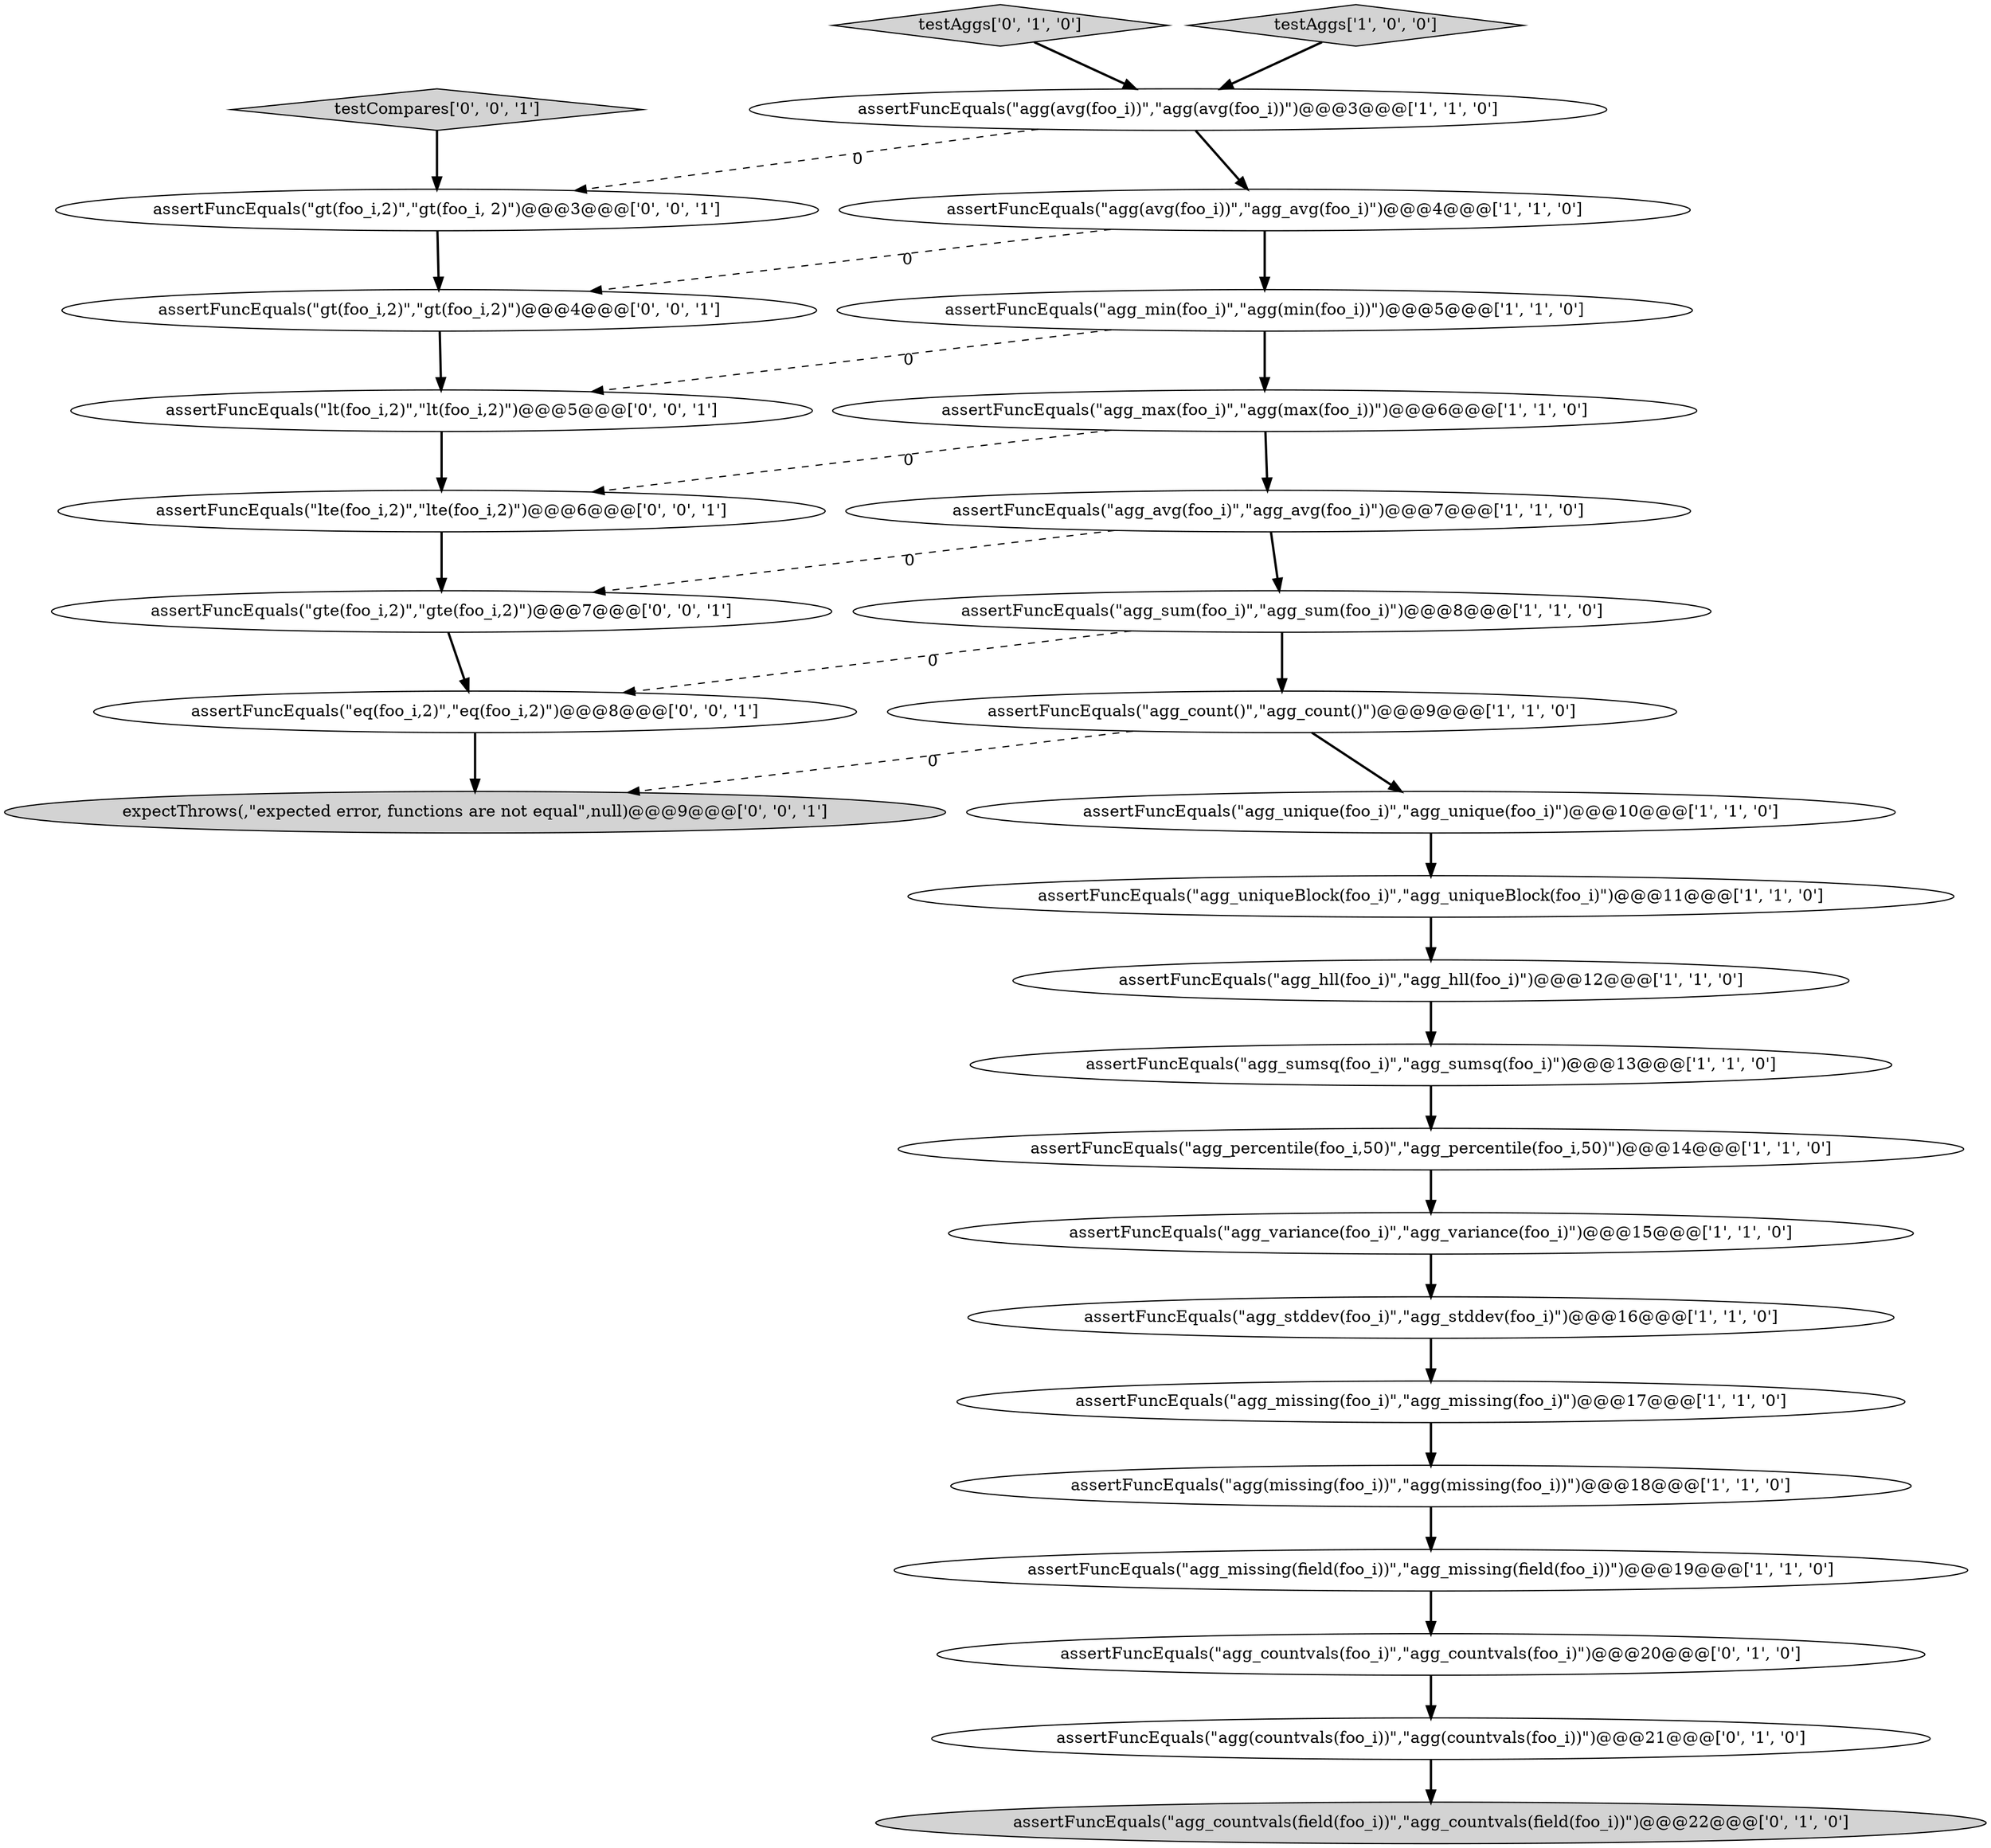 digraph {
10 [style = filled, label = "assertFuncEquals(\"agg_variance(foo_i)\",\"agg_variance(foo_i)\")@@@15@@@['1', '1', '0']", fillcolor = white, shape = ellipse image = "AAA0AAABBB1BBB"];
28 [style = filled, label = "assertFuncEquals(\"gt(foo_i,2)\",\"gt(foo_i, 2)\")@@@3@@@['0', '0', '1']", fillcolor = white, shape = ellipse image = "AAA0AAABBB3BBB"];
12 [style = filled, label = "assertFuncEquals(\"agg_percentile(foo_i,50)\",\"agg_percentile(foo_i,50)\")@@@14@@@['1', '1', '0']", fillcolor = white, shape = ellipse image = "AAA0AAABBB1BBB"];
17 [style = filled, label = "assertFuncEquals(\"agg_hll(foo_i)\",\"agg_hll(foo_i)\")@@@12@@@['1', '1', '0']", fillcolor = white, shape = ellipse image = "AAA0AAABBB1BBB"];
8 [style = filled, label = "assertFuncEquals(\"agg_sumsq(foo_i)\",\"agg_sumsq(foo_i)\")@@@13@@@['1', '1', '0']", fillcolor = white, shape = ellipse image = "AAA0AAABBB1BBB"];
14 [style = filled, label = "assertFuncEquals(\"agg_missing(field(foo_i))\",\"agg_missing(field(foo_i))\")@@@19@@@['1', '1', '0']", fillcolor = white, shape = ellipse image = "AAA0AAABBB1BBB"];
19 [style = filled, label = "testAggs['0', '1', '0']", fillcolor = lightgray, shape = diamond image = "AAA0AAABBB2BBB"];
26 [style = filled, label = "testCompares['0', '0', '1']", fillcolor = lightgray, shape = diamond image = "AAA0AAABBB3BBB"];
25 [style = filled, label = "assertFuncEquals(\"lte(foo_i,2)\",\"lte(foo_i,2)\")@@@6@@@['0', '0', '1']", fillcolor = white, shape = ellipse image = "AAA0AAABBB3BBB"];
0 [style = filled, label = "assertFuncEquals(\"agg(missing(foo_i))\",\"agg(missing(foo_i))\")@@@18@@@['1', '1', '0']", fillcolor = white, shape = ellipse image = "AAA0AAABBB1BBB"];
4 [style = filled, label = "assertFuncEquals(\"agg_count()\",\"agg_count()\")@@@9@@@['1', '1', '0']", fillcolor = white, shape = ellipse image = "AAA0AAABBB1BBB"];
6 [style = filled, label = "testAggs['1', '0', '0']", fillcolor = lightgray, shape = diamond image = "AAA0AAABBB1BBB"];
20 [style = filled, label = "assertFuncEquals(\"agg(countvals(foo_i))\",\"agg(countvals(foo_i))\")@@@21@@@['0', '1', '0']", fillcolor = white, shape = ellipse image = "AAA1AAABBB2BBB"];
21 [style = filled, label = "assertFuncEquals(\"agg_countvals(foo_i)\",\"agg_countvals(foo_i)\")@@@20@@@['0', '1', '0']", fillcolor = white, shape = ellipse image = "AAA1AAABBB2BBB"];
3 [style = filled, label = "assertFuncEquals(\"agg(avg(foo_i))\",\"agg_avg(foo_i)\")@@@4@@@['1', '1', '0']", fillcolor = white, shape = ellipse image = "AAA0AAABBB1BBB"];
24 [style = filled, label = "assertFuncEquals(\"lt(foo_i,2)\",\"lt(foo_i,2)\")@@@5@@@['0', '0', '1']", fillcolor = white, shape = ellipse image = "AAA0AAABBB3BBB"];
22 [style = filled, label = "expectThrows(,\"expected error, functions are not equal\",null)@@@9@@@['0', '0', '1']", fillcolor = lightgray, shape = ellipse image = "AAA0AAABBB3BBB"];
1 [style = filled, label = "assertFuncEquals(\"agg(avg(foo_i))\",\"agg(avg(foo_i))\")@@@3@@@['1', '1', '0']", fillcolor = white, shape = ellipse image = "AAA0AAABBB1BBB"];
27 [style = filled, label = "assertFuncEquals(\"gte(foo_i,2)\",\"gte(foo_i,2)\")@@@7@@@['0', '0', '1']", fillcolor = white, shape = ellipse image = "AAA0AAABBB3BBB"];
16 [style = filled, label = "assertFuncEquals(\"agg_uniqueBlock(foo_i)\",\"agg_uniqueBlock(foo_i)\")@@@11@@@['1', '1', '0']", fillcolor = white, shape = ellipse image = "AAA0AAABBB1BBB"];
18 [style = filled, label = "assertFuncEquals(\"agg_countvals(field(foo_i))\",\"agg_countvals(field(foo_i))\")@@@22@@@['0', '1', '0']", fillcolor = lightgray, shape = ellipse image = "AAA1AAABBB2BBB"];
9 [style = filled, label = "assertFuncEquals(\"agg_sum(foo_i)\",\"agg_sum(foo_i)\")@@@8@@@['1', '1', '0']", fillcolor = white, shape = ellipse image = "AAA0AAABBB1BBB"];
13 [style = filled, label = "assertFuncEquals(\"agg_missing(foo_i)\",\"agg_missing(foo_i)\")@@@17@@@['1', '1', '0']", fillcolor = white, shape = ellipse image = "AAA0AAABBB1BBB"];
23 [style = filled, label = "assertFuncEquals(\"eq(foo_i,2)\",\"eq(foo_i,2)\")@@@8@@@['0', '0', '1']", fillcolor = white, shape = ellipse image = "AAA0AAABBB3BBB"];
15 [style = filled, label = "assertFuncEquals(\"agg_min(foo_i)\",\"agg(min(foo_i))\")@@@5@@@['1', '1', '0']", fillcolor = white, shape = ellipse image = "AAA0AAABBB1BBB"];
5 [style = filled, label = "assertFuncEquals(\"agg_unique(foo_i)\",\"agg_unique(foo_i)\")@@@10@@@['1', '1', '0']", fillcolor = white, shape = ellipse image = "AAA0AAABBB1BBB"];
7 [style = filled, label = "assertFuncEquals(\"agg_max(foo_i)\",\"agg(max(foo_i))\")@@@6@@@['1', '1', '0']", fillcolor = white, shape = ellipse image = "AAA0AAABBB1BBB"];
29 [style = filled, label = "assertFuncEquals(\"gt(foo_i,2)\",\"gt(foo_i,2)\")@@@4@@@['0', '0', '1']", fillcolor = white, shape = ellipse image = "AAA0AAABBB3BBB"];
11 [style = filled, label = "assertFuncEquals(\"agg_stddev(foo_i)\",\"agg_stddev(foo_i)\")@@@16@@@['1', '1', '0']", fillcolor = white, shape = ellipse image = "AAA0AAABBB1BBB"];
2 [style = filled, label = "assertFuncEquals(\"agg_avg(foo_i)\",\"agg_avg(foo_i)\")@@@7@@@['1', '1', '0']", fillcolor = white, shape = ellipse image = "AAA0AAABBB1BBB"];
23->22 [style = bold, label=""];
8->12 [style = bold, label=""];
9->4 [style = bold, label=""];
19->1 [style = bold, label=""];
13->0 [style = bold, label=""];
14->21 [style = bold, label=""];
3->29 [style = dashed, label="0"];
20->18 [style = bold, label=""];
4->5 [style = bold, label=""];
27->23 [style = bold, label=""];
2->27 [style = dashed, label="0"];
10->11 [style = bold, label=""];
15->7 [style = bold, label=""];
7->25 [style = dashed, label="0"];
12->10 [style = bold, label=""];
2->9 [style = bold, label=""];
1->3 [style = bold, label=""];
21->20 [style = bold, label=""];
1->28 [style = dashed, label="0"];
4->22 [style = dashed, label="0"];
11->13 [style = bold, label=""];
26->28 [style = bold, label=""];
3->15 [style = bold, label=""];
17->8 [style = bold, label=""];
9->23 [style = dashed, label="0"];
16->17 [style = bold, label=""];
24->25 [style = bold, label=""];
29->24 [style = bold, label=""];
0->14 [style = bold, label=""];
25->27 [style = bold, label=""];
15->24 [style = dashed, label="0"];
6->1 [style = bold, label=""];
5->16 [style = bold, label=""];
28->29 [style = bold, label=""];
7->2 [style = bold, label=""];
}
